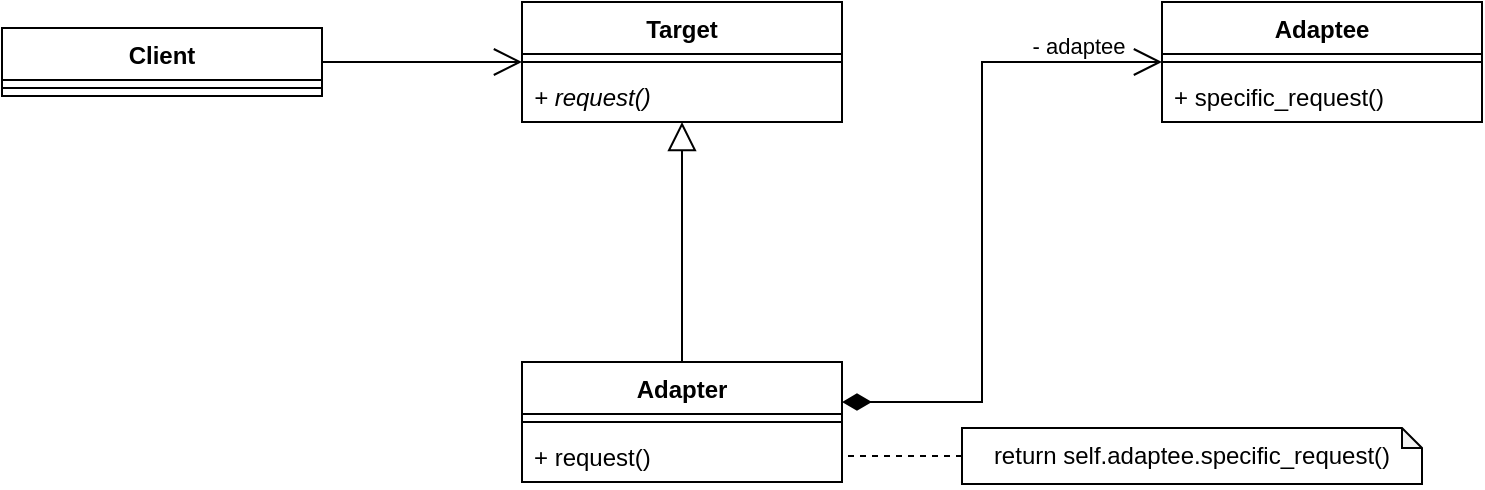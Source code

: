 <mxfile version="13.7.9" type="device"><diagram id="T_GzyUBG7wCIA5d4xL2k" name="Página-1"><mxGraphModel dx="1086" dy="806" grid="1" gridSize="10" guides="1" tooltips="1" connect="1" arrows="1" fold="1" page="1" pageScale="1" pageWidth="827" pageHeight="1169" math="0" shadow="0"><root><mxCell id="0"/><mxCell id="1" parent="0"/><mxCell id="ojTWoNlLbKfzLwub9n5l-17" style="edgeStyle=orthogonalEdgeStyle;rounded=0;orthogonalLoop=1;jettySize=auto;html=1;endArrow=open;endFill=0;startArrow=diamondThin;startFill=1;strokeWidth=1;targetPerimeterSpacing=0;startSize=12;endSize=12;" parent="1" source="ojTWoNlLbKfzLwub9n5l-5" target="ojTWoNlLbKfzLwub9n5l-9" edge="1"><mxGeometry relative="1" as="geometry"><mxPoint x="630" y="170" as="targetPoint"/><Array as="points"><mxPoint x="510" y="340"/><mxPoint x="510" y="170"/></Array></mxGeometry></mxCell><mxCell id="ojTWoNlLbKfzLwub9n5l-18" value="- adaptee" style="edgeLabel;html=1;align=center;verticalAlign=middle;resizable=0;points=[];" parent="ojTWoNlLbKfzLwub9n5l-17" vertex="1" connectable="0"><mxGeometry x="0.572" y="1" relative="1" as="geometry"><mxPoint x="28" y="-7" as="offset"/></mxGeometry></mxCell><mxCell id="ojTWoNlLbKfzLwub9n5l-19" style="edgeStyle=orthogonalEdgeStyle;rounded=0;orthogonalLoop=1;jettySize=auto;html=1;exitX=0.5;exitY=0;exitDx=0;exitDy=0;startArrow=none;startFill=0;startSize=12;endArrow=block;endFill=0;targetPerimeterSpacing=0;strokeWidth=1;endSize=12;" parent="1" source="ojTWoNlLbKfzLwub9n5l-5" target="ojTWoNlLbKfzLwub9n5l-1" edge="1"><mxGeometry relative="1" as="geometry"/></mxCell><mxCell id="ojTWoNlLbKfzLwub9n5l-5" value="Adapter" style="swimlane;fontStyle=1;align=center;verticalAlign=top;childLayout=stackLayout;horizontal=1;startSize=26;horizontalStack=0;resizeParent=1;resizeParentMax=0;resizeLast=0;collapsible=1;marginBottom=0;" parent="1" vertex="1"><mxGeometry x="280" y="320" width="160" height="60" as="geometry"/></mxCell><mxCell id="ojTWoNlLbKfzLwub9n5l-7" value="" style="line;strokeWidth=1;fillColor=none;align=left;verticalAlign=middle;spacingTop=-1;spacingLeft=3;spacingRight=3;rotatable=0;labelPosition=right;points=[];portConstraint=eastwest;" parent="ojTWoNlLbKfzLwub9n5l-5" vertex="1"><mxGeometry y="26" width="160" height="8" as="geometry"/></mxCell><mxCell id="ojTWoNlLbKfzLwub9n5l-8" value="+ request()" style="text;strokeColor=none;fillColor=none;align=left;verticalAlign=top;spacingLeft=4;spacingRight=4;overflow=hidden;rotatable=0;points=[[0,0.5],[1,0.5]];portConstraint=eastwest;" parent="ojTWoNlLbKfzLwub9n5l-5" vertex="1"><mxGeometry y="34" width="160" height="26" as="geometry"/></mxCell><mxCell id="ojTWoNlLbKfzLwub9n5l-1" value="Target" style="swimlane;fontStyle=1;align=center;verticalAlign=top;childLayout=stackLayout;horizontal=1;startSize=26;horizontalStack=0;resizeParent=1;resizeParentMax=0;resizeLast=0;collapsible=1;marginBottom=0;" parent="1" vertex="1"><mxGeometry x="280" y="140" width="160" height="60" as="geometry"/></mxCell><mxCell id="ojTWoNlLbKfzLwub9n5l-3" value="" style="line;strokeWidth=1;fillColor=none;align=left;verticalAlign=middle;spacingTop=-1;spacingLeft=3;spacingRight=3;rotatable=0;labelPosition=right;points=[];portConstraint=eastwest;" parent="ojTWoNlLbKfzLwub9n5l-1" vertex="1"><mxGeometry y="26" width="160" height="8" as="geometry"/></mxCell><mxCell id="ojTWoNlLbKfzLwub9n5l-4" value="+ request()" style="text;strokeColor=none;fillColor=none;align=left;verticalAlign=top;spacingLeft=4;spacingRight=4;overflow=hidden;rotatable=0;points=[[0,0.5],[1,0.5]];portConstraint=eastwest;fontStyle=2" parent="ojTWoNlLbKfzLwub9n5l-1" vertex="1"><mxGeometry y="34" width="160" height="26" as="geometry"/></mxCell><mxCell id="ojTWoNlLbKfzLwub9n5l-9" value="Adaptee" style="swimlane;fontStyle=1;align=center;verticalAlign=top;childLayout=stackLayout;horizontal=1;startSize=26;horizontalStack=0;resizeParent=1;resizeParentMax=0;resizeLast=0;collapsible=1;marginBottom=0;" parent="1" vertex="1"><mxGeometry x="600" y="140" width="160" height="60" as="geometry"/></mxCell><mxCell id="ojTWoNlLbKfzLwub9n5l-11" value="" style="line;strokeWidth=1;fillColor=none;align=left;verticalAlign=middle;spacingTop=-1;spacingLeft=3;spacingRight=3;rotatable=0;labelPosition=right;points=[];portConstraint=eastwest;" parent="ojTWoNlLbKfzLwub9n5l-9" vertex="1"><mxGeometry y="26" width="160" height="8" as="geometry"/></mxCell><mxCell id="ojTWoNlLbKfzLwub9n5l-12" value="+ specific_request()" style="text;strokeColor=none;fillColor=none;align=left;verticalAlign=top;spacingLeft=4;spacingRight=4;overflow=hidden;rotatable=0;points=[[0,0.5],[1,0.5]];portConstraint=eastwest;" parent="ojTWoNlLbKfzLwub9n5l-9" vertex="1"><mxGeometry y="34" width="160" height="26" as="geometry"/></mxCell><mxCell id="ojTWoNlLbKfzLwub9n5l-20" style="edgeStyle=orthogonalEdgeStyle;rounded=0;orthogonalLoop=1;jettySize=auto;html=1;exitX=1;exitY=0.5;exitDx=0;exitDy=0;startArrow=none;startFill=0;startSize=12;endArrow=open;endFill=0;endSize=12;targetPerimeterSpacing=0;strokeWidth=1;" parent="1" source="ojTWoNlLbKfzLwub9n5l-13" target="ojTWoNlLbKfzLwub9n5l-1" edge="1"><mxGeometry relative="1" as="geometry"/></mxCell><mxCell id="ojTWoNlLbKfzLwub9n5l-13" value="Client" style="swimlane;fontStyle=1;align=center;verticalAlign=top;childLayout=stackLayout;horizontal=1;startSize=26;horizontalStack=0;resizeParent=1;resizeParentMax=0;resizeLast=0;collapsible=1;marginBottom=0;" parent="1" vertex="1"><mxGeometry x="20" y="153" width="160" height="34" as="geometry"/></mxCell><mxCell id="ojTWoNlLbKfzLwub9n5l-15" value="" style="line;strokeWidth=1;fillColor=none;align=left;verticalAlign=middle;spacingTop=-1;spacingLeft=3;spacingRight=3;rotatable=0;labelPosition=right;points=[];portConstraint=eastwest;" parent="ojTWoNlLbKfzLwub9n5l-13" vertex="1"><mxGeometry y="26" width="160" height="8" as="geometry"/></mxCell><mxCell id="ojTWoNlLbKfzLwub9n5l-22" style="edgeStyle=orthogonalEdgeStyle;rounded=0;orthogonalLoop=1;jettySize=auto;html=1;exitX=0;exitY=0.5;exitDx=0;exitDy=0;exitPerimeter=0;startArrow=none;startFill=0;startSize=12;endArrow=none;endFill=0;endSize=12;targetPerimeterSpacing=0;strokeWidth=1;dashed=1;" parent="1" source="ojTWoNlLbKfzLwub9n5l-21" target="ojTWoNlLbKfzLwub9n5l-8" edge="1"><mxGeometry relative="1" as="geometry"/></mxCell><mxCell id="ojTWoNlLbKfzLwub9n5l-21" value="return self.adaptee.specific_request()" style="shape=note;whiteSpace=wrap;html=1;backgroundOutline=1;darkOpacity=0.05;size=10;" parent="1" vertex="1"><mxGeometry x="500" y="353" width="230" height="28" as="geometry"/></mxCell></root></mxGraphModel></diagram></mxfile>